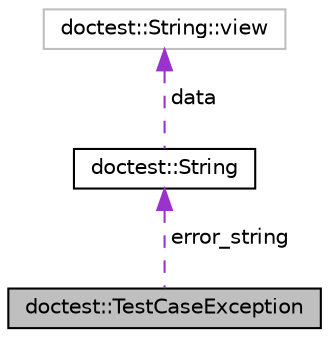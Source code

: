 digraph "doctest::TestCaseException"
{
  edge [fontname="Helvetica",fontsize="10",labelfontname="Helvetica",labelfontsize="10"];
  node [fontname="Helvetica",fontsize="10",shape=record];
  Node1 [label="doctest::TestCaseException",height=0.2,width=0.4,color="black", fillcolor="grey75", style="filled", fontcolor="black"];
  Node2 -> Node1 [dir="back",color="darkorchid3",fontsize="10",style="dashed",label=" error_string" ];
  Node2 [label="doctest::String",height=0.2,width=0.4,color="black", fillcolor="white", style="filled",URL="$classdoctest_1_1String.html"];
  Node3 -> Node2 [dir="back",color="darkorchid3",fontsize="10",style="dashed",label=" data" ];
  Node3 [label="doctest::String::view",height=0.2,width=0.4,color="grey75", fillcolor="white", style="filled",tooltip="OCLINT avoid private static members. "];
}
